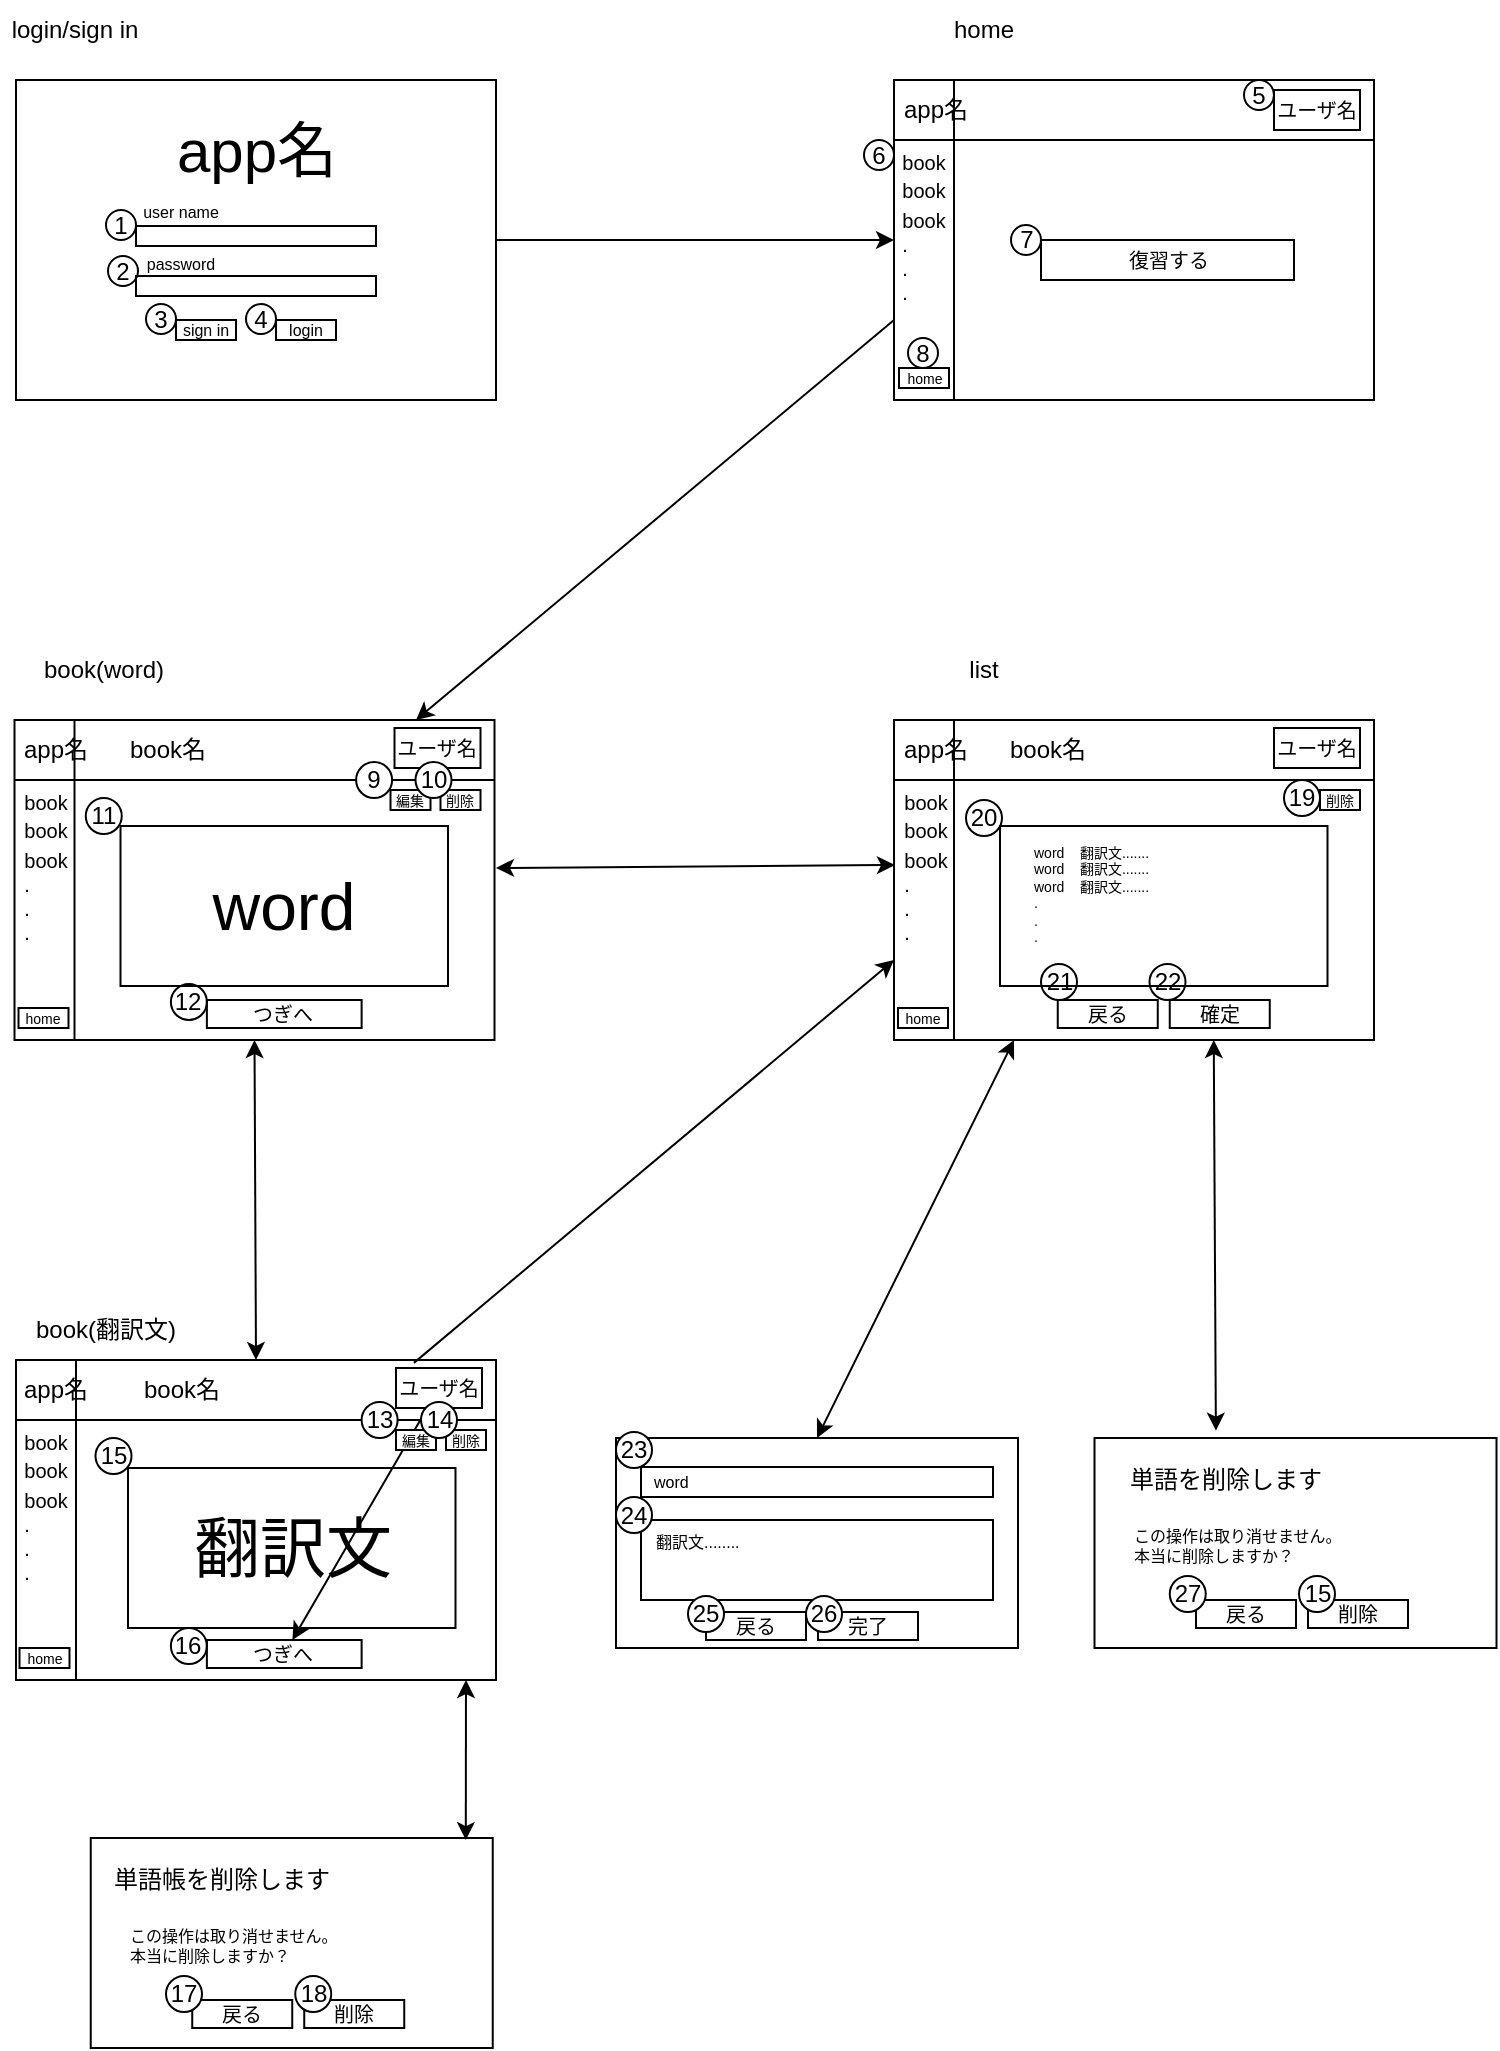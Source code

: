 <mxfile>
    <diagram id="zmvTfOeDoV14OiVB67Ex" name="Page-1">
        <mxGraphModel dx="364" dy="204" grid="1" gridSize="10" guides="1" tooltips="1" connect="1" arrows="1" fold="1" page="1" pageScale="1" pageWidth="850" pageHeight="1100" math="0" shadow="0">
            <root>
                <mxCell id="0"/>
                <mxCell id="1" parent="0"/>
                <mxCell id="31" value="" style="shape=internalStorage;whiteSpace=wrap;html=1;backgroundOutline=1;dx=30;dy=30;" parent="1" vertex="1">
                    <mxGeometry x="80" y="720" width="240" height="160" as="geometry"/>
                </mxCell>
                <mxCell id="64" value="" style="rounded=0;whiteSpace=wrap;html=1;strokeColor=default;fontSize=12;" parent="1" vertex="1">
                    <mxGeometry x="136" y="774" width="163.75" height="80" as="geometry"/>
                </mxCell>
                <mxCell id="4" value="" style="shape=internalStorage;whiteSpace=wrap;html=1;backgroundOutline=1;dx=30;dy=30;" parent="1" vertex="1">
                    <mxGeometry x="79.25" y="400" width="240" height="160" as="geometry"/>
                </mxCell>
                <mxCell id="5" value="" style="shape=internalStorage;whiteSpace=wrap;html=1;backgroundOutline=1;dx=30;dy=30;" parent="1" vertex="1">
                    <mxGeometry x="519" y="80" width="240" height="160" as="geometry"/>
                </mxCell>
                <mxCell id="7" value="" style="rounded=0;whiteSpace=wrap;html=1;" parent="1" vertex="1">
                    <mxGeometry x="80" y="80" width="240" height="160" as="geometry"/>
                </mxCell>
                <mxCell id="8" value="login/sign in" style="text;html=1;strokeColor=none;fillColor=none;align=center;verticalAlign=middle;whiteSpace=wrap;rounded=0;" parent="1" vertex="1">
                    <mxGeometry x="72.25" y="40" width="75" height="30" as="geometry"/>
                </mxCell>
                <mxCell id="10" value="home" style="text;html=1;strokeColor=none;fillColor=none;align=center;verticalAlign=middle;whiteSpace=wrap;rounded=0;" parent="1" vertex="1">
                    <mxGeometry x="534" y="40" width="60" height="30" as="geometry"/>
                </mxCell>
                <mxCell id="22" value="&lt;font style=&quot;font-size: 10px;&quot;&gt;ユーザ名&lt;/font&gt;" style="text;html=1;strokeColor=default;fillColor=none;align=center;verticalAlign=middle;whiteSpace=wrap;rounded=0;" parent="1" vertex="1">
                    <mxGeometry x="709" y="85" width="43" height="20" as="geometry"/>
                </mxCell>
                <mxCell id="23" value="&lt;font style=&quot;font-size: 12px;&quot;&gt;app名&lt;/font&gt;" style="text;html=1;strokeColor=none;fillColor=none;align=center;verticalAlign=middle;whiteSpace=wrap;rounded=0;fontSize=10;" parent="1" vertex="1">
                    <mxGeometry x="520" y="80" width="40" height="30" as="geometry"/>
                </mxCell>
                <mxCell id="26" value="book(word)" style="text;html=1;strokeColor=none;fillColor=none;align=center;verticalAlign=middle;whiteSpace=wrap;rounded=0;" parent="1" vertex="1">
                    <mxGeometry x="94.25" y="360" width="60" height="30" as="geometry"/>
                </mxCell>
                <mxCell id="28" value="" style="rounded=0;whiteSpace=wrap;html=1;strokeColor=default;fontSize=12;" parent="1" vertex="1">
                    <mxGeometry x="132.25" y="453" width="163.75" height="80" as="geometry"/>
                </mxCell>
                <mxCell id="29" value="&lt;font style=&quot;font-size: 33px;&quot;&gt;word&lt;/font&gt;" style="text;html=1;strokeColor=none;fillColor=none;align=center;verticalAlign=middle;whiteSpace=wrap;rounded=0;fontSize=12;" parent="1" vertex="1">
                    <mxGeometry x="171.38" y="467.5" width="85.5" height="51" as="geometry"/>
                </mxCell>
                <mxCell id="30" value="&lt;font style=&quot;font-size: 10px;&quot;&gt;ユーザ名&lt;/font&gt;" style="text;html=1;strokeColor=default;fillColor=none;align=center;verticalAlign=middle;whiteSpace=wrap;rounded=0;" parent="1" vertex="1">
                    <mxGeometry x="269.25" y="404" width="43" height="20" as="geometry"/>
                </mxCell>
                <mxCell id="33" value="&lt;font style=&quot;font-size: 33px;&quot;&gt;翻訳文&lt;/font&gt;" style="text;html=1;strokeColor=none;fillColor=none;align=center;verticalAlign=middle;whiteSpace=wrap;rounded=0;fontSize=12;" parent="1" vertex="1">
                    <mxGeometry x="161.5" y="788.5" width="112.75" height="51" as="geometry"/>
                </mxCell>
                <mxCell id="146" value="" style="edgeStyle=none;html=1;" edge="1" parent="1" source="34" target="65">
                    <mxGeometry relative="1" as="geometry"/>
                </mxCell>
                <mxCell id="34" value="&lt;font style=&quot;font-size: 10px;&quot;&gt;ユーザ名&lt;/font&gt;" style="text;html=1;strokeColor=default;fillColor=none;align=center;verticalAlign=middle;whiteSpace=wrap;rounded=0;" parent="1" vertex="1">
                    <mxGeometry x="270" y="724" width="43" height="20" as="geometry"/>
                </mxCell>
                <mxCell id="35" value="" style="rounded=0;whiteSpace=wrap;html=1;strokeColor=default;fontSize=33;" parent="1" vertex="1">
                    <mxGeometry x="140" y="153" width="120" height="10" as="geometry"/>
                </mxCell>
                <mxCell id="37" value="" style="rounded=0;whiteSpace=wrap;html=1;strokeColor=default;fontSize=33;" parent="1" vertex="1">
                    <mxGeometry x="140" y="178" width="120" height="10" as="geometry"/>
                </mxCell>
                <mxCell id="40" value="&lt;font style=&quot;font-size: 8px;&quot;&gt;user name&lt;/font&gt;" style="text;html=1;strokeColor=none;fillColor=none;align=center;verticalAlign=middle;whiteSpace=wrap;rounded=0;fontSize=12;" parent="1" vertex="1">
                    <mxGeometry x="139" y="140" width="47" height="10" as="geometry"/>
                </mxCell>
                <mxCell id="41" value="&lt;span style=&quot;font-size: 8px;&quot;&gt;password&lt;/span&gt;" style="text;html=1;strokeColor=none;fillColor=none;align=center;verticalAlign=middle;whiteSpace=wrap;rounded=0;fontSize=12;" parent="1" vertex="1">
                    <mxGeometry x="139" y="166" width="47" height="10" as="geometry"/>
                </mxCell>
                <mxCell id="43" value="login" style="text;html=1;strokeColor=default;fillColor=none;align=center;verticalAlign=middle;whiteSpace=wrap;rounded=0;fontSize=8;gradientColor=none;" parent="1" vertex="1">
                    <mxGeometry x="210" y="200" width="30" height="10" as="geometry"/>
                </mxCell>
                <mxCell id="44" value="sign in" style="text;html=1;strokeColor=default;fillColor=none;align=center;verticalAlign=middle;whiteSpace=wrap;rounded=0;fontSize=8;gradientColor=none;" parent="1" vertex="1">
                    <mxGeometry x="160" y="200" width="30" height="10" as="geometry"/>
                </mxCell>
                <mxCell id="46" value="&lt;font style=&quot;font-size: 30px;&quot;&gt;app名&lt;/font&gt;" style="text;html=1;strokeColor=none;fillColor=none;align=center;verticalAlign=middle;whiteSpace=wrap;rounded=0;fontSize=8;" parent="1" vertex="1">
                    <mxGeometry x="147.5" y="100" width="105" height="30" as="geometry"/>
                </mxCell>
                <mxCell id="47" value="&lt;font style=&quot;font-size: 12px;&quot;&gt;book名&lt;/font&gt;" style="text;html=1;strokeColor=none;fillColor=none;align=center;verticalAlign=middle;whiteSpace=wrap;rounded=0;fontSize=10;" parent="1" vertex="1">
                    <mxGeometry x="126" y="400" width="60" height="30" as="geometry"/>
                </mxCell>
                <mxCell id="48" value="&lt;font style=&quot;font-size: 12px;&quot;&gt;book名&lt;/font&gt;" style="text;html=1;strokeColor=none;fillColor=none;align=center;verticalAlign=middle;whiteSpace=wrap;rounded=0;fontSize=10;" parent="1" vertex="1">
                    <mxGeometry x="132.5" y="720" width="60" height="30" as="geometry"/>
                </mxCell>
                <mxCell id="50" value="&lt;font size=&quot;1&quot;&gt;book&lt;br&gt;book&lt;br&gt;book&lt;br&gt;&lt;div style=&quot;text-align: left;&quot;&gt;.&lt;/div&gt;&lt;div style=&quot;text-align: left;&quot;&gt;.&lt;/div&gt;&lt;div style=&quot;text-align: left;&quot;&gt;.&lt;/div&gt;&lt;/font&gt;" style="rounded=0;whiteSpace=wrap;html=1;strokeColor=none;fillColor=none;" parent="1" vertex="1">
                    <mxGeometry x="519" y="115" width="30" height="75" as="geometry"/>
                </mxCell>
                <mxCell id="51" value="&lt;font style=&quot;font-size: 7px;&quot;&gt;home&lt;/font&gt;" style="rounded=0;whiteSpace=wrap;html=1;spacingTop=-3;" parent="1" vertex="1">
                    <mxGeometry x="521.5" y="224" width="25" height="10" as="geometry"/>
                </mxCell>
                <mxCell id="52" value="&lt;span style=&quot;font-size: 10px;&quot;&gt;復習する&lt;/span&gt;" style="text;html=1;strokeColor=default;fillColor=none;align=center;verticalAlign=middle;whiteSpace=wrap;rounded=0;" parent="1" vertex="1">
                    <mxGeometry x="592.5" y="160" width="126.5" height="20" as="geometry"/>
                </mxCell>
                <mxCell id="53" value="&lt;font style=&quot;font-size: 12px;&quot;&gt;app名&lt;/font&gt;" style="text;html=1;strokeColor=none;fillColor=none;align=center;verticalAlign=middle;whiteSpace=wrap;rounded=0;fontSize=10;" parent="1" vertex="1">
                    <mxGeometry x="80.25" y="720" width="40" height="30" as="geometry"/>
                </mxCell>
                <mxCell id="54" value="&lt;font size=&quot;1&quot;&gt;book&lt;br&gt;book&lt;br&gt;book&lt;br&gt;&lt;div style=&quot;text-align: left;&quot;&gt;.&lt;/div&gt;&lt;div style=&quot;text-align: left;&quot;&gt;.&lt;/div&gt;&lt;div style=&quot;text-align: left;&quot;&gt;.&lt;/div&gt;&lt;/font&gt;" style="rounded=0;whiteSpace=wrap;html=1;strokeColor=none;fillColor=none;" parent="1" vertex="1">
                    <mxGeometry x="80.25" y="755" width="30" height="75" as="geometry"/>
                </mxCell>
                <mxCell id="55" value="&lt;font style=&quot;font-size: 7px;&quot;&gt;home&lt;/font&gt;" style="rounded=0;whiteSpace=wrap;html=1;spacingTop=-3;" parent="1" vertex="1">
                    <mxGeometry x="81.75" y="864" width="25" height="10" as="geometry"/>
                </mxCell>
                <mxCell id="56" value="book(翻訳文)" style="text;html=1;strokeColor=none;fillColor=none;align=center;verticalAlign=middle;whiteSpace=wrap;rounded=0;" parent="1" vertex="1">
                    <mxGeometry x="79.75" y="690" width="90.25" height="30" as="geometry"/>
                </mxCell>
                <mxCell id="57" value="&lt;font style=&quot;font-size: 12px;&quot;&gt;app名&lt;/font&gt;" style="text;html=1;strokeColor=none;fillColor=none;align=center;verticalAlign=middle;whiteSpace=wrap;rounded=0;fontSize=10;" parent="1" vertex="1">
                    <mxGeometry x="79.75" y="400" width="40" height="30" as="geometry"/>
                </mxCell>
                <mxCell id="58" value="&lt;font size=&quot;1&quot;&gt;book&lt;br&gt;book&lt;br&gt;book&lt;br&gt;&lt;div style=&quot;text-align: left;&quot;&gt;.&lt;/div&gt;&lt;div style=&quot;text-align: left;&quot;&gt;.&lt;/div&gt;&lt;div style=&quot;text-align: left;&quot;&gt;.&lt;/div&gt;&lt;/font&gt;" style="rounded=0;whiteSpace=wrap;html=1;strokeColor=none;fillColor=none;" parent="1" vertex="1">
                    <mxGeometry x="79.75" y="435" width="30" height="75" as="geometry"/>
                </mxCell>
                <mxCell id="59" value="&lt;font style=&quot;font-size: 7px;&quot;&gt;home&lt;/font&gt;" style="rounded=0;whiteSpace=wrap;html=1;spacingTop=-3;" parent="1" vertex="1">
                    <mxGeometry x="81.25" y="544" width="25" height="10" as="geometry"/>
                </mxCell>
                <mxCell id="62" value="&lt;font style=&quot;font-size: 7px;&quot;&gt;編集&lt;/font&gt;" style="rounded=0;whiteSpace=wrap;html=1;spacingTop=-3;" parent="1" vertex="1">
                    <mxGeometry x="270" y="755" width="20" height="10" as="geometry"/>
                </mxCell>
                <mxCell id="63" value="&lt;font style=&quot;font-size: 7px;&quot;&gt;削除&lt;/font&gt;" style="rounded=0;whiteSpace=wrap;html=1;spacingTop=-3;" parent="1" vertex="1">
                    <mxGeometry x="295" y="755" width="20" height="10" as="geometry"/>
                </mxCell>
                <mxCell id="65" value="&lt;font style=&quot;font-size: 10px;&quot;&gt;つぎへ&lt;/font&gt;" style="text;html=1;strokeColor=default;fillColor=none;align=center;verticalAlign=middle;whiteSpace=wrap;rounded=0;" parent="1" vertex="1">
                    <mxGeometry x="175.44" y="860" width="77.37" height="14" as="geometry"/>
                </mxCell>
                <mxCell id="66" value="&lt;font style=&quot;font-size: 10px;&quot;&gt;つぎへ&lt;/font&gt;" style="text;html=1;strokeColor=default;fillColor=none;align=center;verticalAlign=middle;whiteSpace=wrap;rounded=0;" parent="1" vertex="1">
                    <mxGeometry x="175.44" y="540" width="77.37" height="14" as="geometry"/>
                </mxCell>
                <mxCell id="69" value="" style="shape=internalStorage;whiteSpace=wrap;html=1;backgroundOutline=1;dx=30;dy=30;" parent="1" vertex="1">
                    <mxGeometry x="519" y="400" width="240" height="160" as="geometry"/>
                </mxCell>
                <mxCell id="70" value="list" style="text;html=1;strokeColor=none;fillColor=none;align=center;verticalAlign=middle;whiteSpace=wrap;rounded=0;" parent="1" vertex="1">
                    <mxGeometry x="534" y="360" width="60" height="30" as="geometry"/>
                </mxCell>
                <mxCell id="71" value="" style="rounded=0;whiteSpace=wrap;html=1;strokeColor=default;fontSize=12;" parent="1" vertex="1">
                    <mxGeometry x="572" y="453" width="163.75" height="80" as="geometry"/>
                </mxCell>
                <mxCell id="73" value="&lt;font style=&quot;font-size: 10px;&quot;&gt;ユーザ名&lt;/font&gt;" style="text;html=1;strokeColor=default;fillColor=none;align=center;verticalAlign=middle;whiteSpace=wrap;rounded=0;" parent="1" vertex="1">
                    <mxGeometry x="709" y="404" width="43" height="20" as="geometry"/>
                </mxCell>
                <mxCell id="74" value="&lt;font style=&quot;font-size: 12px;&quot;&gt;book名&lt;/font&gt;" style="text;html=1;strokeColor=none;fillColor=none;align=center;verticalAlign=middle;whiteSpace=wrap;rounded=0;fontSize=10;" parent="1" vertex="1">
                    <mxGeometry x="565.75" y="400" width="60" height="30" as="geometry"/>
                </mxCell>
                <mxCell id="75" value="&lt;font style=&quot;font-size: 12px;&quot;&gt;app名&lt;/font&gt;" style="text;html=1;strokeColor=none;fillColor=none;align=center;verticalAlign=middle;whiteSpace=wrap;rounded=0;fontSize=10;" parent="1" vertex="1">
                    <mxGeometry x="519.5" y="400" width="40" height="30" as="geometry"/>
                </mxCell>
                <mxCell id="76" value="&lt;font size=&quot;1&quot;&gt;book&lt;br&gt;book&lt;br&gt;book&lt;br&gt;&lt;div style=&quot;text-align: left;&quot;&gt;.&lt;/div&gt;&lt;div style=&quot;text-align: left;&quot;&gt;.&lt;/div&gt;&lt;div style=&quot;text-align: left;&quot;&gt;.&lt;/div&gt;&lt;/font&gt;" style="rounded=0;whiteSpace=wrap;html=1;strokeColor=none;fillColor=none;" parent="1" vertex="1">
                    <mxGeometry x="519.5" y="435" width="30" height="75" as="geometry"/>
                </mxCell>
                <mxCell id="77" value="&lt;font style=&quot;font-size: 7px;&quot;&gt;home&lt;/font&gt;" style="rounded=0;whiteSpace=wrap;html=1;spacingTop=-3;" parent="1" vertex="1">
                    <mxGeometry x="521" y="544" width="25" height="10" as="geometry"/>
                </mxCell>
                <mxCell id="80" value="&lt;span style=&quot;font-size: 10px;&quot;&gt;戻る&lt;/span&gt;" style="text;html=1;strokeColor=default;fillColor=none;align=center;verticalAlign=middle;whiteSpace=wrap;rounded=0;" parent="1" vertex="1">
                    <mxGeometry x="600.88" y="540" width="50" height="14" as="geometry"/>
                </mxCell>
                <mxCell id="81" value="&lt;span style=&quot;font-size: 10px;&quot;&gt;確定&lt;/span&gt;" style="text;html=1;strokeColor=default;fillColor=none;align=center;verticalAlign=middle;whiteSpace=wrap;rounded=0;" parent="1" vertex="1">
                    <mxGeometry x="656.88" y="540" width="50" height="14" as="geometry"/>
                </mxCell>
                <mxCell id="82" value="word&amp;nbsp; &amp;nbsp; 翻訳文.......&lt;br&gt;word&amp;nbsp; &amp;nbsp; 翻訳文.......&lt;br&gt;word&amp;nbsp; &amp;nbsp; 翻訳文.......&lt;br&gt;.&lt;br&gt;.&lt;br&gt;." style="rounded=0;whiteSpace=wrap;html=1;fontSize=7;fillColor=none;align=left;strokeColor=none;horizontal=1;verticalAlign=top;spacingLeft=7;spacingTop=-2;" parent="1" vertex="1">
                    <mxGeometry x="580" y="458" width="150" height="70" as="geometry"/>
                </mxCell>
                <mxCell id="83" value="" style="rounded=0;whiteSpace=wrap;html=1;fontSize=7;fillColor=none;" parent="1" vertex="1">
                    <mxGeometry x="380" y="759" width="201" height="105" as="geometry"/>
                </mxCell>
                <mxCell id="85" value="word" style="rounded=0;whiteSpace=wrap;html=1;fontSize=8;fillColor=none;align=left;spacingLeft=4;" parent="1" vertex="1">
                    <mxGeometry x="392.5" y="773.5" width="176" height="15" as="geometry"/>
                </mxCell>
                <mxCell id="86" value="翻訳文........" style="rounded=0;whiteSpace=wrap;html=1;fontSize=8;fillColor=none;align=left;spacingLeft=5;verticalAlign=top;" parent="1" vertex="1">
                    <mxGeometry x="392.5" y="800" width="176" height="40" as="geometry"/>
                </mxCell>
                <mxCell id="87" value="" style="rounded=0;whiteSpace=wrap;html=1;fontSize=7;fillColor=none;" parent="1" vertex="1">
                    <mxGeometry x="619.25" y="759" width="201" height="105" as="geometry"/>
                </mxCell>
                <mxCell id="90" value="&lt;font style=&quot;font-size: 12px;&quot;&gt;単語を削除します&lt;/font&gt;" style="text;html=1;strokeColor=none;fillColor=none;align=center;verticalAlign=middle;whiteSpace=wrap;rounded=0;fontSize=8;" parent="1" vertex="1">
                    <mxGeometry x="619.25" y="765" width="131.75" height="30" as="geometry"/>
                </mxCell>
                <mxCell id="91" value="&lt;span style=&quot;font-size: 7px;&quot;&gt;削除&lt;/span&gt;" style="rounded=0;whiteSpace=wrap;html=1;spacingTop=-3;" parent="1" vertex="1">
                    <mxGeometry x="732" y="435" width="20" height="10" as="geometry"/>
                </mxCell>
                <mxCell id="92" value="この操作は取り消せません。&lt;br&gt;本当に削除しますか？" style="rounded=0;whiteSpace=wrap;html=1;fontSize=8;fillColor=none;align=left;spacingLeft=5;verticalAlign=top;strokeColor=none;" parent="1" vertex="1">
                    <mxGeometry x="631.75" y="796.5" width="176" height="30" as="geometry"/>
                </mxCell>
                <mxCell id="93" value="&lt;span style=&quot;font-size: 10px;&quot;&gt;戻る&lt;/span&gt;" style="text;html=1;strokeColor=default;fillColor=none;align=center;verticalAlign=middle;whiteSpace=wrap;rounded=0;" parent="1" vertex="1">
                    <mxGeometry x="670" y="840" width="50" height="14" as="geometry"/>
                </mxCell>
                <mxCell id="94" value="&lt;span style=&quot;font-size: 10px;&quot;&gt;削除&lt;/span&gt;" style="text;html=1;strokeColor=default;fillColor=none;align=center;verticalAlign=middle;whiteSpace=wrap;rounded=0;" parent="1" vertex="1">
                    <mxGeometry x="726" y="840" width="50" height="14" as="geometry"/>
                </mxCell>
                <mxCell id="96" value="" style="endArrow=classic;startArrow=classic;html=1;fontSize=12;exitX=0.302;exitY=-0.035;exitDx=0;exitDy=0;exitPerimeter=0;" parent="1" source="87" edge="1">
                    <mxGeometry width="50" height="50" relative="1" as="geometry">
                        <mxPoint x="628.88" y="610" as="sourcePoint"/>
                        <mxPoint x="678.88" y="560" as="targetPoint"/>
                    </mxGeometry>
                </mxCell>
                <mxCell id="97" value="" style="endArrow=classic;startArrow=classic;html=1;fontSize=12;exitX=0.5;exitY=0;exitDx=0;exitDy=0;entryX=0.25;entryY=1;entryDx=0;entryDy=0;" parent="1" source="83" target="69" edge="1">
                    <mxGeometry width="50" height="50" relative="1" as="geometry">
                        <mxPoint x="484" y="610" as="sourcePoint"/>
                        <mxPoint x="534" y="560" as="targetPoint"/>
                    </mxGeometry>
                </mxCell>
                <mxCell id="100" value="" style="endArrow=classic;startArrow=classic;html=1;fontSize=12;exitX=0.5;exitY=0;exitDx=0;exitDy=0;entryX=0.5;entryY=1;entryDx=0;entryDy=0;" parent="1" source="31" target="4" edge="1">
                    <mxGeometry width="50" height="50" relative="1" as="geometry">
                        <mxPoint x="147.5" y="610" as="sourcePoint"/>
                        <mxPoint x="198" y="570" as="targetPoint"/>
                    </mxGeometry>
                </mxCell>
                <mxCell id="101" value="" style="endArrow=classic;html=1;fontSize=12;exitX=1;exitY=0.5;exitDx=0;exitDy=0;" parent="1" source="7" edge="1">
                    <mxGeometry width="50" height="50" relative="1" as="geometry">
                        <mxPoint x="469" y="210" as="sourcePoint"/>
                        <mxPoint x="519" y="160" as="targetPoint"/>
                    </mxGeometry>
                </mxCell>
                <mxCell id="102" value="" style="endArrow=classic;startArrow=classic;html=1;fontSize=12;entryX=0;entryY=0.5;entryDx=0;entryDy=0;" parent="1" target="76" edge="1">
                    <mxGeometry width="50" height="50" relative="1" as="geometry">
                        <mxPoint x="320" y="474" as="sourcePoint"/>
                        <mxPoint x="370" y="424" as="targetPoint"/>
                    </mxGeometry>
                </mxCell>
                <mxCell id="103" value="" style="endArrow=classic;html=1;fontSize=12;exitX=0.829;exitY=0.009;exitDx=0;exitDy=0;exitPerimeter=0;entryX=0;entryY=0.75;entryDx=0;entryDy=0;" parent="1" source="31" target="69" edge="1">
                    <mxGeometry width="50" height="50" relative="1" as="geometry">
                        <mxPoint x="390" y="650" as="sourcePoint"/>
                        <mxPoint x="440" y="600" as="targetPoint"/>
                    </mxGeometry>
                </mxCell>
                <mxCell id="104" value="" style="endArrow=classic;html=1;fontSize=12;exitX=0;exitY=0.75;exitDx=0;exitDy=0;" parent="1" source="5" edge="1">
                    <mxGeometry width="50" height="50" relative="1" as="geometry">
                        <mxPoint x="390" y="290" as="sourcePoint"/>
                        <mxPoint x="280" y="400" as="targetPoint"/>
                    </mxGeometry>
                </mxCell>
                <mxCell id="105" value="&lt;span style=&quot;font-size: 10px;&quot;&gt;戻る&lt;/span&gt;" style="text;html=1;strokeColor=default;fillColor=none;align=center;verticalAlign=middle;whiteSpace=wrap;rounded=0;" parent="1" vertex="1">
                    <mxGeometry x="425" y="846" width="50" height="14" as="geometry"/>
                </mxCell>
                <mxCell id="106" value="&lt;span style=&quot;font-size: 10px;&quot;&gt;完了&lt;/span&gt;" style="text;html=1;strokeColor=default;fillColor=none;align=center;verticalAlign=middle;whiteSpace=wrap;rounded=0;" parent="1" vertex="1">
                    <mxGeometry x="481" y="846" width="50" height="14" as="geometry"/>
                </mxCell>
                <mxCell id="107" value="1" style="ellipse;whiteSpace=wrap;html=1;aspect=fixed;fontSize=12;fillColor=none;" parent="1" vertex="1">
                    <mxGeometry x="125" y="145" width="15" height="15" as="geometry"/>
                </mxCell>
                <mxCell id="108" value="2" style="ellipse;whiteSpace=wrap;html=1;aspect=fixed;fontSize=12;fillColor=none;" parent="1" vertex="1">
                    <mxGeometry x="126" y="168" width="15" height="15" as="geometry"/>
                </mxCell>
                <mxCell id="109" value="3" style="ellipse;whiteSpace=wrap;html=1;aspect=fixed;fontSize=12;fillColor=none;" parent="1" vertex="1">
                    <mxGeometry x="145" y="192" width="15" height="15" as="geometry"/>
                </mxCell>
                <mxCell id="110" value="4" style="ellipse;whiteSpace=wrap;html=1;aspect=fixed;fontSize=12;fillColor=none;" parent="1" vertex="1">
                    <mxGeometry x="195" y="192" width="15" height="15" as="geometry"/>
                </mxCell>
                <mxCell id="111" value="5" style="ellipse;whiteSpace=wrap;html=1;aspect=fixed;fontSize=12;fillColor=none;" parent="1" vertex="1">
                    <mxGeometry x="694" y="80" width="15" height="15" as="geometry"/>
                </mxCell>
                <mxCell id="112" value="6" style="ellipse;whiteSpace=wrap;html=1;aspect=fixed;fontSize=12;fillColor=none;" parent="1" vertex="1">
                    <mxGeometry x="504" y="110" width="15" height="15" as="geometry"/>
                </mxCell>
                <mxCell id="113" value="7&lt;span style=&quot;color: rgba(0, 0, 0, 0); font-family: monospace; font-size: 0px; text-align: start;&quot;&gt;%3CmxGraphModel%3E%3Croot%3E%3CmxCell%20id%3D%220%22%2F%3E%3CmxCell%20id%3D%221%22%20parent%3D%220%22%2F%3E%3CmxCell%20id%3D%222%22%20value%3D%225%22%20style%3D%22ellipse%3BwhiteSpace%3Dwrap%3Bhtml%3D1%3Baspect%3Dfixed%3BfontSize%3D12%3BfillColor%3Dnone%3B%22%20vertex%3D%221%22%20parent%3D%221%22%3E%3CmxGeometry%20x%3D%22694%22%20y%3D%2280%22%20width%3D%2215%22%20height%3D%2215%22%20as%3D%22geometry%22%2F%3E%3C%2FmxCell%3E%3C%2Froot%3E%3C%2FmxGraphModel%3E&lt;/span&gt;" style="ellipse;whiteSpace=wrap;html=1;aspect=fixed;fontSize=12;fillColor=none;" parent="1" vertex="1">
                    <mxGeometry x="577.5" y="152.5" width="15" height="15" as="geometry"/>
                </mxCell>
                <mxCell id="114" value="8" style="ellipse;whiteSpace=wrap;html=1;aspect=fixed;fontSize=12;fillColor=none;" parent="1" vertex="1">
                    <mxGeometry x="526" y="209" width="15" height="15" as="geometry"/>
                </mxCell>
                <mxCell id="116" value="11" style="ellipse;whiteSpace=wrap;html=1;aspect=fixed;fontSize=12;fillColor=none;" parent="1" vertex="1">
                    <mxGeometry x="114.88" y="439" width="18" height="18" as="geometry"/>
                </mxCell>
                <mxCell id="117" value="12" style="ellipse;whiteSpace=wrap;html=1;aspect=fixed;fontSize=12;fillColor=none;" parent="1" vertex="1">
                    <mxGeometry x="157.44" y="532" width="18" height="18" as="geometry"/>
                </mxCell>
                <mxCell id="118" value="20" style="ellipse;whiteSpace=wrap;html=1;aspect=fixed;fontSize=12;fillColor=none;" parent="1" vertex="1">
                    <mxGeometry x="555" y="440" width="18" height="18" as="geometry"/>
                </mxCell>
                <mxCell id="119" value="19" style="ellipse;whiteSpace=wrap;html=1;aspect=fixed;fontSize=12;fillColor=none;" parent="1" vertex="1">
                    <mxGeometry x="714" y="430" width="18" height="18" as="geometry"/>
                </mxCell>
                <mxCell id="120" value="21" style="ellipse;whiteSpace=wrap;html=1;aspect=fixed;fontSize=12;fillColor=none;" parent="1" vertex="1">
                    <mxGeometry x="592.5" y="522" width="18" height="18" as="geometry"/>
                </mxCell>
                <mxCell id="121" value="22" style="ellipse;whiteSpace=wrap;html=1;aspect=fixed;fontSize=12;fillColor=none;" parent="1" vertex="1">
                    <mxGeometry x="646.75" y="522" width="18" height="18" as="geometry"/>
                </mxCell>
                <mxCell id="122" value="15" style="ellipse;whiteSpace=wrap;html=1;aspect=fixed;fontSize=12;fillColor=none;" parent="1" vertex="1">
                    <mxGeometry x="119.75" y="759" width="18" height="18" as="geometry"/>
                </mxCell>
                <mxCell id="123" value="16" style="ellipse;whiteSpace=wrap;html=1;aspect=fixed;fontSize=12;fillColor=none;" parent="1" vertex="1">
                    <mxGeometry x="157.44" y="854" width="18" height="18" as="geometry"/>
                </mxCell>
                <mxCell id="125" value="13" style="ellipse;whiteSpace=wrap;html=1;aspect=fixed;fontSize=12;fillColor=default;" parent="1" vertex="1">
                    <mxGeometry x="252.81" y="741" width="18" height="18" as="geometry"/>
                </mxCell>
                <mxCell id="126" value="14" style="ellipse;whiteSpace=wrap;html=1;aspect=fixed;fontSize=12;fillColor=default;" vertex="1" parent="1">
                    <mxGeometry x="282.5" y="741" width="18" height="18" as="geometry"/>
                </mxCell>
                <mxCell id="127" value="23" style="ellipse;whiteSpace=wrap;html=1;aspect=fixed;fontSize=12;fillColor=default;" vertex="1" parent="1">
                    <mxGeometry x="380" y="756" width="18" height="18" as="geometry"/>
                </mxCell>
                <mxCell id="128" value="24" style="ellipse;whiteSpace=wrap;html=1;aspect=fixed;fontSize=12;fillColor=default;" vertex="1" parent="1">
                    <mxGeometry x="380" y="788.5" width="18" height="18" as="geometry"/>
                </mxCell>
                <mxCell id="129" value="25" style="ellipse;whiteSpace=wrap;html=1;aspect=fixed;fontSize=12;fillColor=default;" vertex="1" parent="1">
                    <mxGeometry x="416" y="838" width="18" height="18" as="geometry"/>
                </mxCell>
                <mxCell id="130" value="26" style="ellipse;whiteSpace=wrap;html=1;aspect=fixed;fontSize=12;fillColor=default;" vertex="1" parent="1">
                    <mxGeometry x="475" y="838" width="18" height="18" as="geometry"/>
                </mxCell>
                <mxCell id="131" value="27" style="ellipse;whiteSpace=wrap;html=1;aspect=fixed;fontSize=12;fillColor=default;" vertex="1" parent="1">
                    <mxGeometry x="656.88" y="828" width="18" height="18" as="geometry"/>
                </mxCell>
                <mxCell id="133" value="&lt;font style=&quot;font-size: 7px;&quot;&gt;編集&lt;/font&gt;" style="rounded=0;whiteSpace=wrap;html=1;spacingTop=-3;" vertex="1" parent="1">
                    <mxGeometry x="267.25" y="435" width="20" height="10" as="geometry"/>
                </mxCell>
                <mxCell id="134" value="&lt;font style=&quot;font-size: 7px;&quot;&gt;削除&lt;/font&gt;" style="rounded=0;whiteSpace=wrap;html=1;spacingTop=-3;" vertex="1" parent="1">
                    <mxGeometry x="292.25" y="435" width="20" height="10" as="geometry"/>
                </mxCell>
                <mxCell id="135" value="9" style="ellipse;whiteSpace=wrap;html=1;aspect=fixed;fontSize=12;fillColor=default;" vertex="1" parent="1">
                    <mxGeometry x="250.06" y="421" width="18" height="18" as="geometry"/>
                </mxCell>
                <mxCell id="136" value="10" style="ellipse;whiteSpace=wrap;html=1;aspect=fixed;fontSize=12;fillColor=default;" vertex="1" parent="1">
                    <mxGeometry x="279.75" y="421" width="18" height="18" as="geometry"/>
                </mxCell>
                <mxCell id="137" value="15" style="ellipse;whiteSpace=wrap;html=1;aspect=fixed;fontSize=12;fillColor=default;" vertex="1" parent="1">
                    <mxGeometry x="721.5" y="828" width="18" height="18" as="geometry"/>
                </mxCell>
                <mxCell id="138" value="" style="rounded=0;whiteSpace=wrap;html=1;fontSize=7;fillColor=none;" vertex="1" parent="1">
                    <mxGeometry x="117.37" y="959" width="201" height="105" as="geometry"/>
                </mxCell>
                <mxCell id="139" value="&lt;font style=&quot;font-size: 12px;&quot;&gt;単語帳を削除します&lt;/font&gt;" style="text;html=1;strokeColor=none;fillColor=none;align=center;verticalAlign=middle;whiteSpace=wrap;rounded=0;fontSize=8;" vertex="1" parent="1">
                    <mxGeometry x="117.37" y="965" width="131.75" height="30" as="geometry"/>
                </mxCell>
                <mxCell id="140" value="この操作は取り消せません。&lt;br&gt;本当に削除しますか？" style="rounded=0;whiteSpace=wrap;html=1;fontSize=8;fillColor=none;align=left;spacingLeft=5;verticalAlign=top;strokeColor=none;" vertex="1" parent="1">
                    <mxGeometry x="129.87" y="996.5" width="176" height="30" as="geometry"/>
                </mxCell>
                <mxCell id="141" value="&lt;span style=&quot;font-size: 10px;&quot;&gt;戻る&lt;/span&gt;" style="text;html=1;strokeColor=default;fillColor=none;align=center;verticalAlign=middle;whiteSpace=wrap;rounded=0;" vertex="1" parent="1">
                    <mxGeometry x="168.12" y="1040" width="50" height="14" as="geometry"/>
                </mxCell>
                <mxCell id="142" value="&lt;span style=&quot;font-size: 10px;&quot;&gt;削除&lt;/span&gt;" style="text;html=1;strokeColor=default;fillColor=none;align=center;verticalAlign=middle;whiteSpace=wrap;rounded=0;" vertex="1" parent="1">
                    <mxGeometry x="224.12" y="1040" width="50" height="14" as="geometry"/>
                </mxCell>
                <mxCell id="143" value="17" style="ellipse;whiteSpace=wrap;html=1;aspect=fixed;fontSize=12;fillColor=default;" vertex="1" parent="1">
                    <mxGeometry x="155" y="1028" width="18" height="18" as="geometry"/>
                </mxCell>
                <mxCell id="144" value="18" style="ellipse;whiteSpace=wrap;html=1;aspect=fixed;fontSize=12;fillColor=default;" vertex="1" parent="1">
                    <mxGeometry x="219.62" y="1028" width="18" height="18" as="geometry"/>
                </mxCell>
                <mxCell id="145" value="" style="endArrow=classic;startArrow=classic;html=1;exitX=0.933;exitY=0.01;exitDx=0;exitDy=0;exitPerimeter=0;" edge="1" parent="1" source="138">
                    <mxGeometry width="50" height="50" relative="1" as="geometry">
                        <mxPoint x="255" y="930" as="sourcePoint"/>
                        <mxPoint x="305" y="880" as="targetPoint"/>
                    </mxGeometry>
                </mxCell>
            </root>
        </mxGraphModel>
    </diagram>
</mxfile>